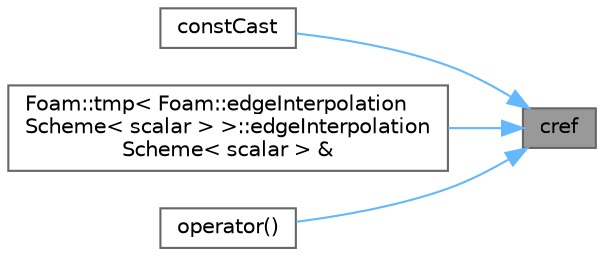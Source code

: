 digraph "cref"
{
 // LATEX_PDF_SIZE
  bgcolor="transparent";
  edge [fontname=Helvetica,fontsize=10,labelfontname=Helvetica,labelfontsize=10];
  node [fontname=Helvetica,fontsize=10,shape=box,height=0.2,width=0.4];
  rankdir="RL";
  Node1 [id="Node000001",label="cref",height=0.2,width=0.4,color="gray40", fillcolor="grey60", style="filled", fontcolor="black",tooltip=" "];
  Node1 -> Node2 [id="edge1_Node000001_Node000002",dir="back",color="steelblue1",style="solid",tooltip=" "];
  Node2 [id="Node000002",label="constCast",height=0.2,width=0.4,color="grey40", fillcolor="white", style="filled",URL="$classFoam_1_1tmp.html#a3c243fc99d1f7d28723218988f0debee",tooltip=" "];
  Node1 -> Node3 [id="edge2_Node000001_Node000003",dir="back",color="steelblue1",style="solid",tooltip=" "];
  Node3 [id="Node000003",label="Foam::tmp\< Foam::edgeInterpolation\lScheme\< scalar \> \>::edgeInterpolation\lScheme\< scalar \> &",height=0.2,width=0.4,color="grey40", fillcolor="white", style="filled",URL="$classFoam_1_1tmp.html#a619905eb6bcfb8d0424234c5e2e65954",tooltip=" "];
  Node1 -> Node4 [id="edge3_Node000001_Node000004",dir="back",color="steelblue1",style="solid",tooltip=" "];
  Node4 [id="Node000004",label="operator()",height=0.2,width=0.4,color="grey40", fillcolor="white", style="filled",URL="$classFoam_1_1tmp.html#afdc36f6a5716b29a5d81a2dd93376d82",tooltip=" "];
}
